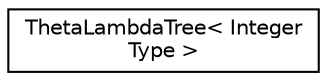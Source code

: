 digraph "Graphical Class Hierarchy"
{
 // LATEX_PDF_SIZE
  edge [fontname="Helvetica",fontsize="10",labelfontname="Helvetica",labelfontsize="10"];
  node [fontname="Helvetica",fontsize="10",shape=record];
  rankdir="LR";
  Node0 [label="ThetaLambdaTree\< Integer\lType \>",height=0.2,width=0.4,color="black", fillcolor="white", style="filled",URL="$classoperations__research_1_1sat_1_1_theta_lambda_tree.html",tooltip=" "];
}
